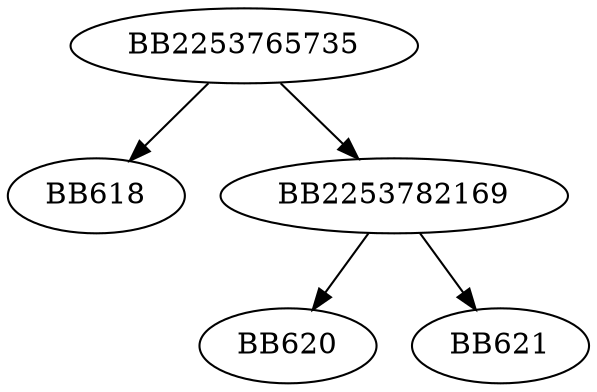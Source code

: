 digraph G{
	BB2253765735->BB618;
	BB2253765735->BB2253782169;
	BB2253782169->BB620;
	BB2253782169->BB621;
}
